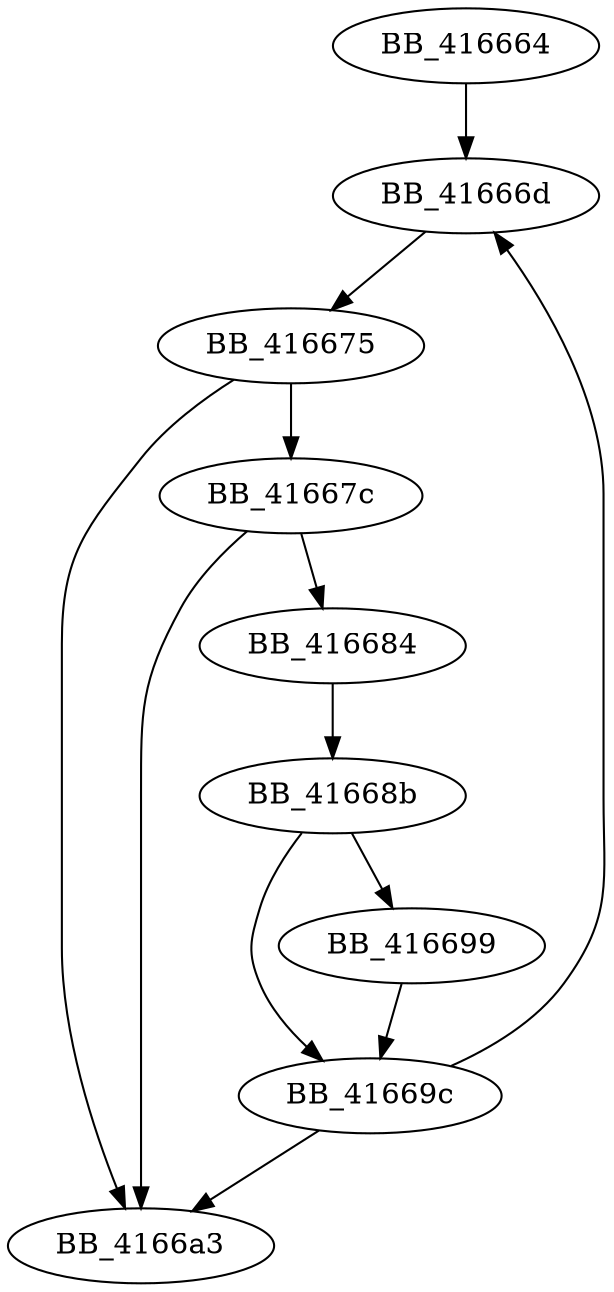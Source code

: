 DiGraph __malloc_crt{
BB_416664->BB_41666d
BB_41666d->BB_416675
BB_416675->BB_41667c
BB_416675->BB_4166a3
BB_41667c->BB_416684
BB_41667c->BB_4166a3
BB_416684->BB_41668b
BB_41668b->BB_416699
BB_41668b->BB_41669c
BB_416699->BB_41669c
BB_41669c->BB_41666d
BB_41669c->BB_4166a3
}
